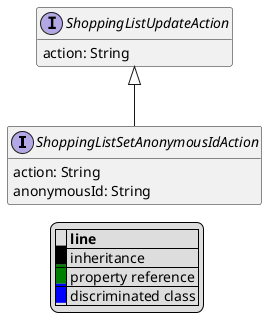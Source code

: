 @startuml

hide empty fields
hide empty methods
legend
|= |= line |
|<back:black>   </back>| inheritance |
|<back:green>   </back>| property reference |
|<back:blue>   </back>| discriminated class |
endlegend
interface ShoppingListSetAnonymousIdAction [[ShoppingListSetAnonymousIdAction.svg]] extends ShoppingListUpdateAction {
    action: String
    anonymousId: String
}
interface ShoppingListUpdateAction [[ShoppingListUpdateAction.svg]]  {
    action: String
}





@enduml
